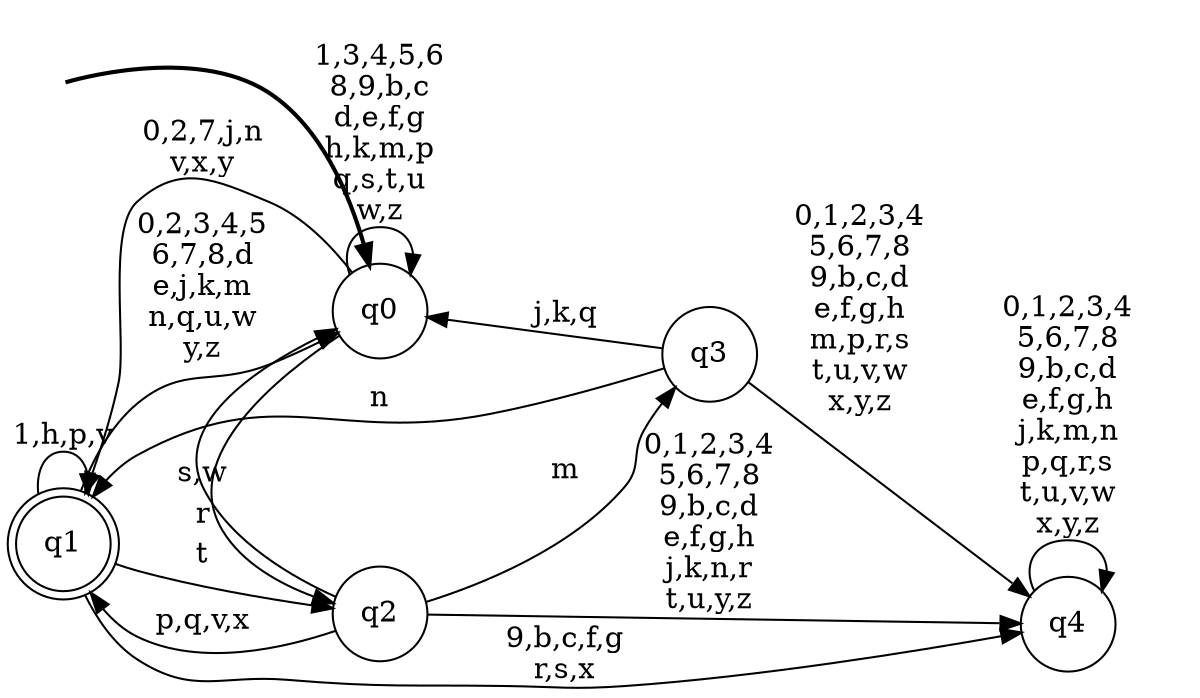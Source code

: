 digraph BlueStar {
__start0 [style = invis, shape = none, label = "", width = 0, height = 0];

rankdir=LR;
size="8,5";

s0 [style="filled", color="black", fillcolor="white" shape="circle", label="q0"];
s1 [style="rounded,filled", color="black", fillcolor="white" shape="doublecircle", label="q1"];
s2 [style="filled", color="black", fillcolor="white" shape="circle", label="q2"];
s3 [style="filled", color="black", fillcolor="white" shape="circle", label="q3"];
s4 [style="filled", color="black", fillcolor="white" shape="circle", label="q4"];
subgraph cluster_main { 
	graph [pad=".75", ranksep="0.15", nodesep="0.15"];
	 style=invis; 
	__start0 -> s0 [penwidth=2];
}
s0 -> s0 [label="1,3,4,5,6\n8,9,b,c\nd,e,f,g\nh,k,m,p\nq,s,t,u\nw,z"];
s0 -> s1 [label="0,2,7,j,n\nv,x,y"];
s0 -> s2 [label="r"];
s1 -> s0 [label="0,2,3,4,5\n6,7,8,d\ne,j,k,m\nn,q,u,w\ny,z"];
s1 -> s1 [label="1,h,p,v"];
s1 -> s2 [label="t"];
s1 -> s4 [label="9,b,c,f,g\nr,s,x"];
s2 -> s0 [label="s,w"];
s2 -> s1 [label="p,q,v,x"];
s2 -> s3 [label="m"];
s2 -> s4 [label="0,1,2,3,4\n5,6,7,8\n9,b,c,d\ne,f,g,h\nj,k,n,r\nt,u,y,z"];
s3 -> s0 [label="j,k,q"];
s3 -> s1 [label="n"];
s3 -> s4 [label="0,1,2,3,4\n5,6,7,8\n9,b,c,d\ne,f,g,h\nm,p,r,s\nt,u,v,w\nx,y,z"];
s4 -> s4 [label="0,1,2,3,4\n5,6,7,8\n9,b,c,d\ne,f,g,h\nj,k,m,n\np,q,r,s\nt,u,v,w\nx,y,z"];

}